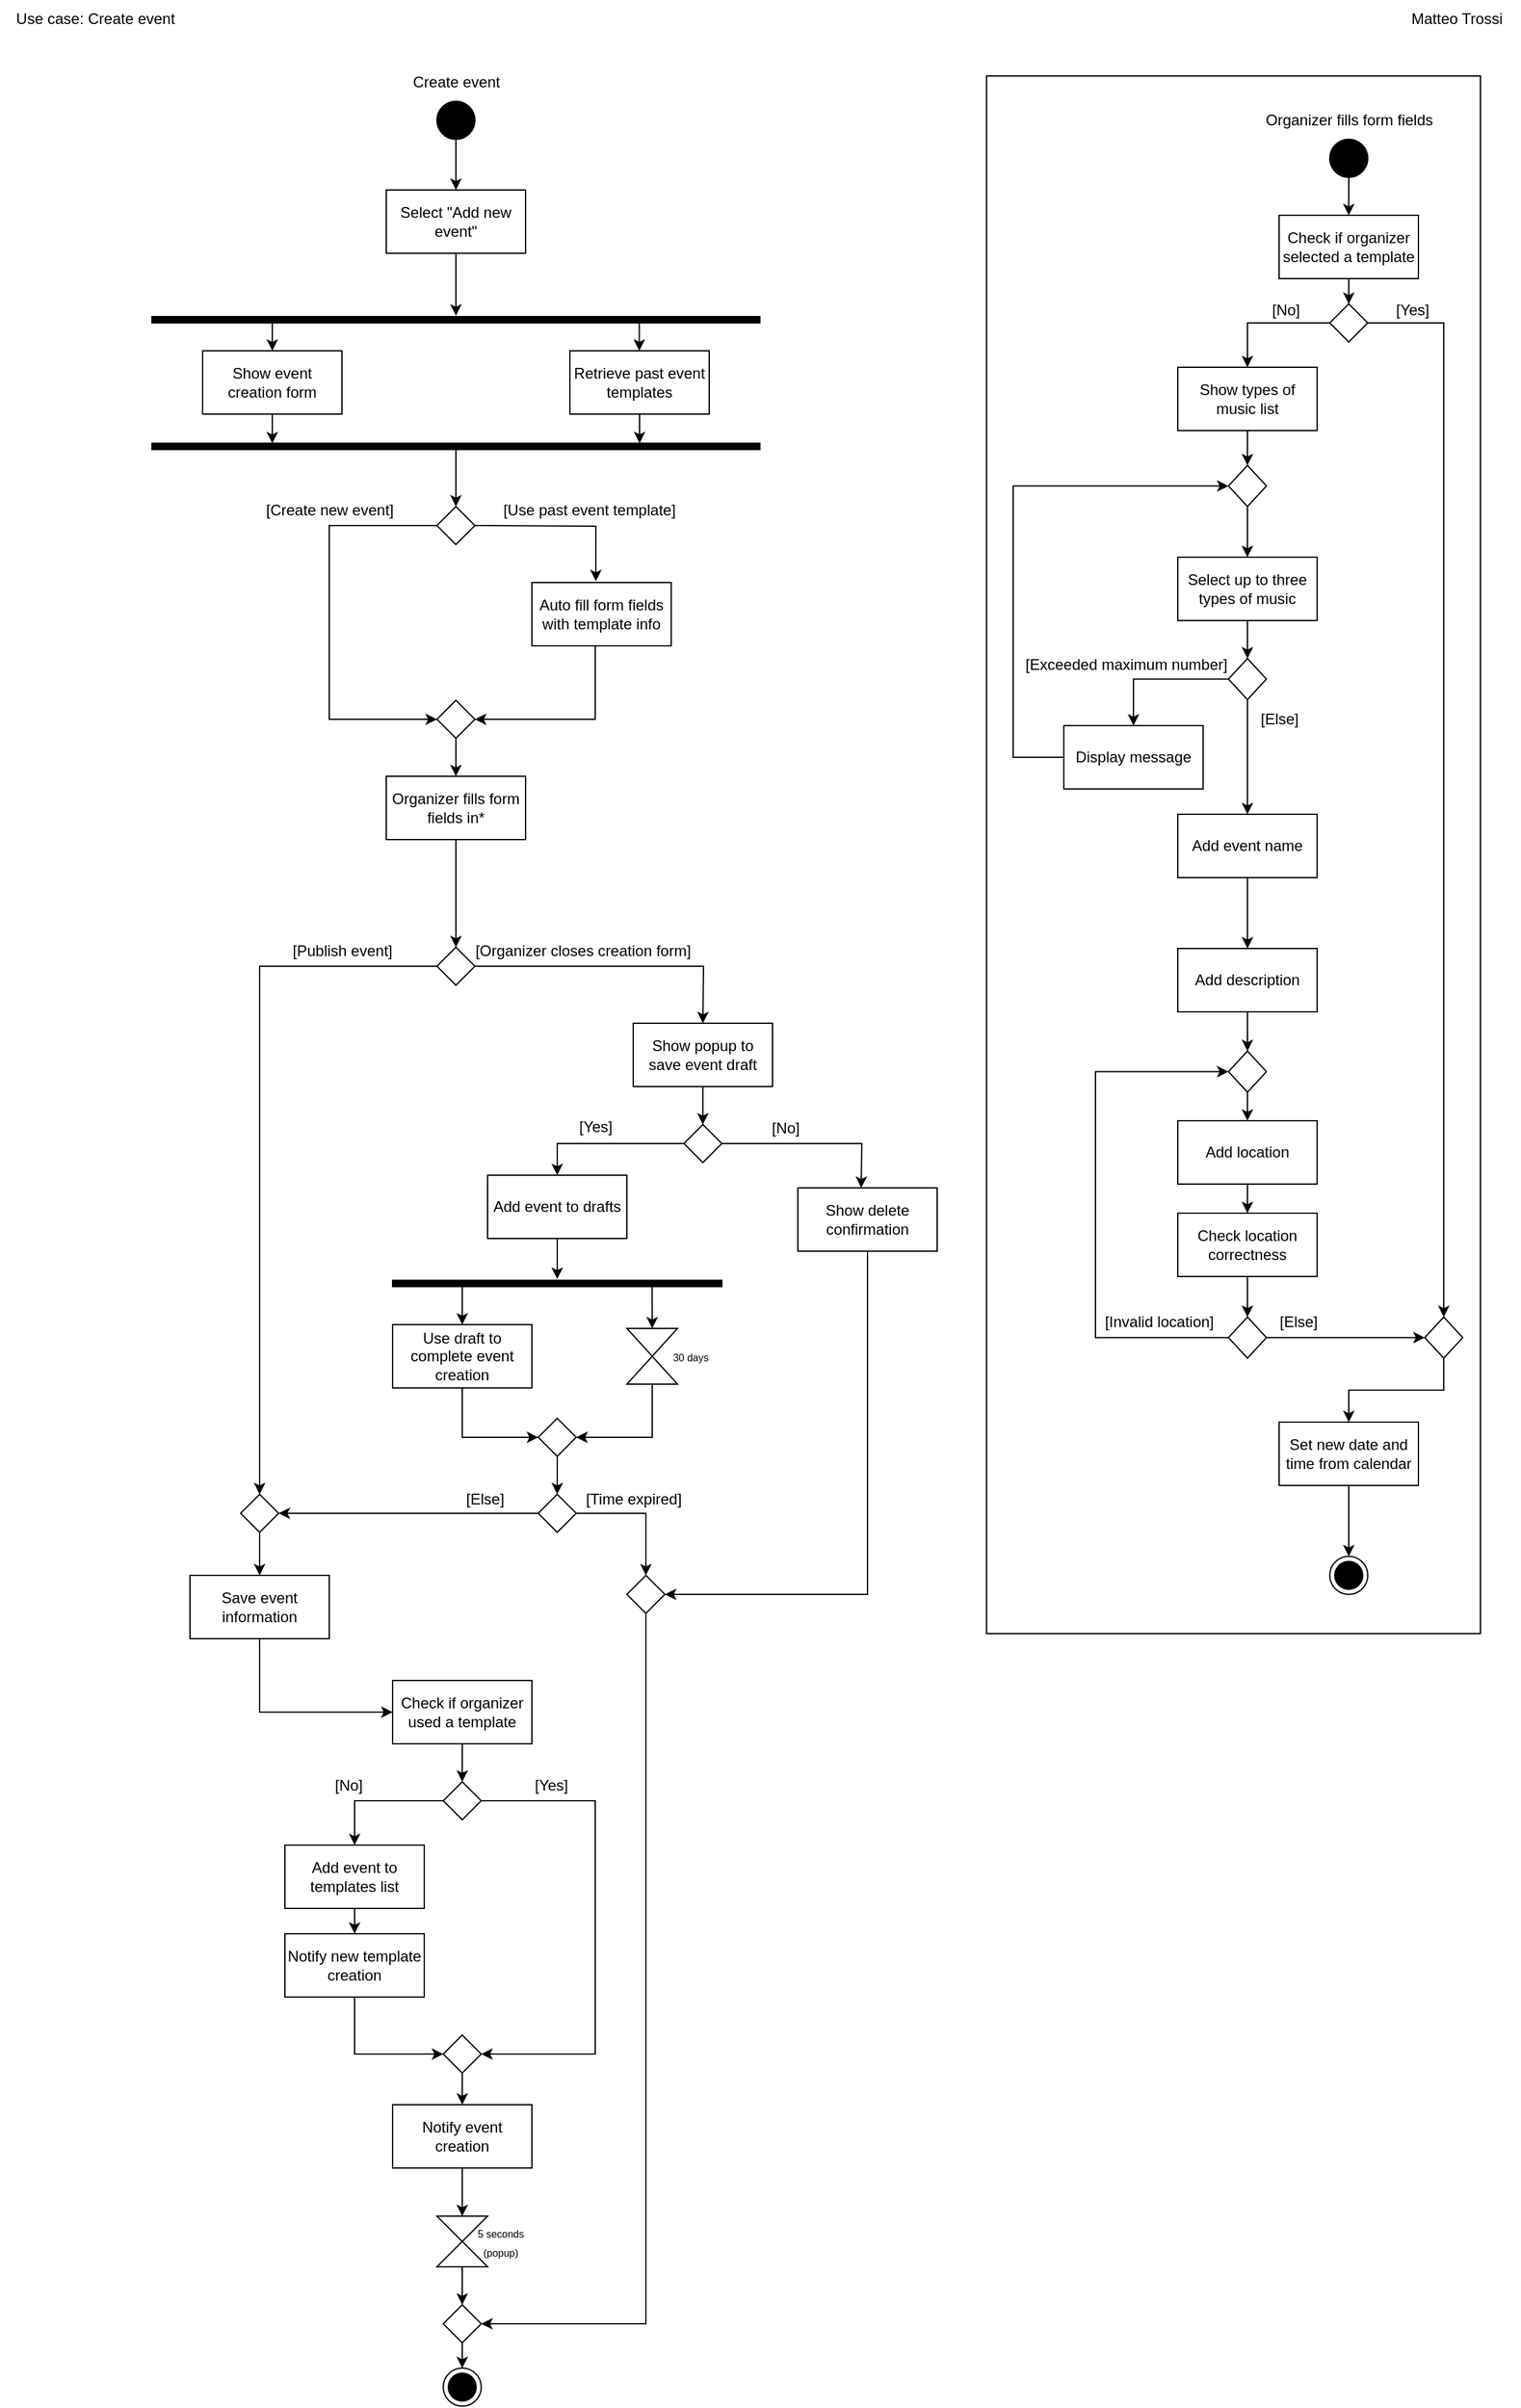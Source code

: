 <mxfile version="22.0.3" type="device">
  <diagram name="Pagina-1" id="si4TDgVHSqusrdg_kCTG">
    <mxGraphModel dx="1592" dy="876" grid="1" gridSize="10" guides="1" tooltips="1" connect="1" arrows="1" fold="1" page="1" pageScale="1" pageWidth="1200" pageHeight="1920" math="0" shadow="0">
      <root>
        <mxCell id="0" />
        <mxCell id="1" parent="0" />
        <mxCell id="D93T6N4fstOyUqNBrCEF-238" value="" style="rounded=0;whiteSpace=wrap;html=1;" vertex="1" parent="1">
          <mxGeometry x="779" y="60" width="390" height="1230" as="geometry" />
        </mxCell>
        <mxCell id="D93T6N4fstOyUqNBrCEF-4" value="Select &quot;Add new event&quot;" style="html=1;whiteSpace=wrap;" vertex="1" parent="1">
          <mxGeometry x="305" y="150" width="110" height="50" as="geometry" />
        </mxCell>
        <mxCell id="D93T6N4fstOyUqNBrCEF-13" value="" style="edgeStyle=orthogonalEdgeStyle;rounded=0;orthogonalLoop=1;jettySize=auto;html=1;" edge="1" parent="1" source="D93T6N4fstOyUqNBrCEF-8" target="D93T6N4fstOyUqNBrCEF-4">
          <mxGeometry relative="1" as="geometry" />
        </mxCell>
        <mxCell id="D93T6N4fstOyUqNBrCEF-8" value="" style="ellipse;fillColor=strokeColor;html=1;" vertex="1" parent="1">
          <mxGeometry x="345" y="80" width="30" height="30" as="geometry" />
        </mxCell>
        <mxCell id="D93T6N4fstOyUqNBrCEF-9" value="" style="ellipse;html=1;shape=endState;fillColor=strokeColor;" vertex="1" parent="1">
          <mxGeometry x="350" y="1870" width="30" height="30" as="geometry" />
        </mxCell>
        <mxCell id="D93T6N4fstOyUqNBrCEF-10" value="Use case: Create event" style="text;html=1;align=center;verticalAlign=middle;resizable=0;points=[];autosize=1;strokeColor=none;fillColor=none;" vertex="1" parent="1">
          <mxGeometry width="150" height="30" as="geometry" />
        </mxCell>
        <mxCell id="D93T6N4fstOyUqNBrCEF-11" value="Matteo Trossi" style="text;html=1;align=center;verticalAlign=middle;resizable=0;points=[];autosize=1;strokeColor=none;fillColor=none;" vertex="1" parent="1">
          <mxGeometry x="1100" width="100" height="30" as="geometry" />
        </mxCell>
        <mxCell id="D93T6N4fstOyUqNBrCEF-12" value="Create event" style="text;html=1;align=center;verticalAlign=middle;resizable=0;points=[];autosize=1;strokeColor=none;fillColor=none;" vertex="1" parent="1">
          <mxGeometry x="315" y="50" width="90" height="30" as="geometry" />
        </mxCell>
        <mxCell id="D93T6N4fstOyUqNBrCEF-116" style="edgeStyle=orthogonalEdgeStyle;rounded=0;orthogonalLoop=1;jettySize=auto;html=1;" edge="1" parent="1" source="D93T6N4fstOyUqNBrCEF-17">
          <mxGeometry relative="1" as="geometry">
            <mxPoint x="215" y="350.073" as="targetPoint" />
          </mxGeometry>
        </mxCell>
        <mxCell id="D93T6N4fstOyUqNBrCEF-17" value="Show event creation form" style="html=1;whiteSpace=wrap;" vertex="1" parent="1">
          <mxGeometry x="160" y="277" width="110" height="50" as="geometry" />
        </mxCell>
        <mxCell id="D93T6N4fstOyUqNBrCEF-120" style="edgeStyle=orthogonalEdgeStyle;rounded=0;orthogonalLoop=1;jettySize=auto;html=1;" edge="1" parent="1" source="D93T6N4fstOyUqNBrCEF-22" target="D93T6N4fstOyUqNBrCEF-119">
          <mxGeometry relative="1" as="geometry" />
        </mxCell>
        <mxCell id="D93T6N4fstOyUqNBrCEF-22" value="" style="html=1;points=[];perimeter=orthogonalPerimeter;fillColor=strokeColor;direction=south;" vertex="1" parent="1">
          <mxGeometry x="120" y="350" width="480" height="5" as="geometry" />
        </mxCell>
        <mxCell id="D93T6N4fstOyUqNBrCEF-23" value="Organizer fills form fields in*" style="html=1;whiteSpace=wrap;" vertex="1" parent="1">
          <mxGeometry x="305" y="613" width="110" height="50" as="geometry" />
        </mxCell>
        <mxCell id="D93T6N4fstOyUqNBrCEF-63" style="edgeStyle=orthogonalEdgeStyle;rounded=0;orthogonalLoop=1;jettySize=auto;html=1;entryX=0.5;entryY=0;entryDx=0;entryDy=0;" edge="1" parent="1" source="D93T6N4fstOyUqNBrCEF-40">
          <mxGeometry relative="1" as="geometry">
            <mxPoint x="555.0" y="808" as="targetPoint" />
          </mxGeometry>
        </mxCell>
        <mxCell id="D93T6N4fstOyUqNBrCEF-148" style="edgeStyle=orthogonalEdgeStyle;rounded=0;orthogonalLoop=1;jettySize=auto;html=1;entryX=0.5;entryY=0;entryDx=0;entryDy=0;" edge="1" parent="1" source="D93T6N4fstOyUqNBrCEF-40" target="D93T6N4fstOyUqNBrCEF-147">
          <mxGeometry relative="1" as="geometry" />
        </mxCell>
        <mxCell id="D93T6N4fstOyUqNBrCEF-40" value="" style="rhombus;" vertex="1" parent="1">
          <mxGeometry x="345" y="748" width="30" height="30" as="geometry" />
        </mxCell>
        <mxCell id="D93T6N4fstOyUqNBrCEF-41" value="Save event information" style="html=1;whiteSpace=wrap;" vertex="1" parent="1">
          <mxGeometry x="150" y="1244" width="110" height="50" as="geometry" />
        </mxCell>
        <mxCell id="D93T6N4fstOyUqNBrCEF-43" value="[Publish event]" style="text;html=1;align=center;verticalAlign=middle;resizable=0;points=[];autosize=1;strokeColor=none;fillColor=none;" vertex="1" parent="1">
          <mxGeometry x="220" y="736" width="100" height="30" as="geometry" />
        </mxCell>
        <mxCell id="D93T6N4fstOyUqNBrCEF-150" style="edgeStyle=orthogonalEdgeStyle;rounded=0;orthogonalLoop=1;jettySize=auto;html=1;exitX=0.5;exitY=1;exitDx=0;exitDy=0;" edge="1" parent="1" source="D93T6N4fstOyUqNBrCEF-41" target="D93T6N4fstOyUqNBrCEF-161">
          <mxGeometry relative="1" as="geometry">
            <mxPoint x="205" y="1370" as="sourcePoint" />
            <mxPoint x="310" y="1505" as="targetPoint" />
            <Array as="points">
              <mxPoint x="205" y="1352" />
            </Array>
          </mxGeometry>
        </mxCell>
        <mxCell id="D93T6N4fstOyUqNBrCEF-65" style="edgeStyle=orthogonalEdgeStyle;rounded=0;orthogonalLoop=1;jettySize=auto;html=1;entryX=0.5;entryY=0;entryDx=0;entryDy=0;" edge="1" parent="1" source="D93T6N4fstOyUqNBrCEF-49" target="D93T6N4fstOyUqNBrCEF-64">
          <mxGeometry relative="1" as="geometry" />
        </mxCell>
        <mxCell id="D93T6N4fstOyUqNBrCEF-49" value="Show popup to save event draft" style="html=1;whiteSpace=wrap;" vertex="1" parent="1">
          <mxGeometry x="500" y="808" width="110" height="50" as="geometry" />
        </mxCell>
        <mxCell id="D93T6N4fstOyUqNBrCEF-51" value="[Yes]" style="text;html=1;align=center;verticalAlign=middle;resizable=0;points=[];autosize=1;strokeColor=none;fillColor=none;" vertex="1" parent="1">
          <mxGeometry x="445" y="875" width="50" height="30" as="geometry" />
        </mxCell>
        <mxCell id="D93T6N4fstOyUqNBrCEF-61" value="[Organizer closes creation form]" style="text;html=1;align=center;verticalAlign=middle;resizable=0;points=[];autosize=1;strokeColor=none;fillColor=none;" vertex="1" parent="1">
          <mxGeometry x="365" y="736" width="190" height="30" as="geometry" />
        </mxCell>
        <mxCell id="D93T6N4fstOyUqNBrCEF-66" style="edgeStyle=orthogonalEdgeStyle;rounded=0;orthogonalLoop=1;jettySize=auto;html=1;exitX=0;exitY=0.5;exitDx=0;exitDy=0;entryX=0.5;entryY=0;entryDx=0;entryDy=0;" edge="1" parent="1" source="D93T6N4fstOyUqNBrCEF-64" target="D93T6N4fstOyUqNBrCEF-139">
          <mxGeometry relative="1" as="geometry">
            <mxPoint x="440.0" y="938" as="targetPoint" />
          </mxGeometry>
        </mxCell>
        <mxCell id="D93T6N4fstOyUqNBrCEF-69" style="edgeStyle=orthogonalEdgeStyle;rounded=0;orthogonalLoop=1;jettySize=auto;html=1;exitX=1;exitY=0.5;exitDx=0;exitDy=0;" edge="1" parent="1" source="D93T6N4fstOyUqNBrCEF-64">
          <mxGeometry relative="1" as="geometry">
            <mxPoint x="680" y="938" as="targetPoint" />
          </mxGeometry>
        </mxCell>
        <mxCell id="D93T6N4fstOyUqNBrCEF-64" value="" style="rhombus;" vertex="1" parent="1">
          <mxGeometry x="540" y="888" width="30" height="30" as="geometry" />
        </mxCell>
        <mxCell id="D93T6N4fstOyUqNBrCEF-145" style="edgeStyle=orthogonalEdgeStyle;rounded=0;orthogonalLoop=1;jettySize=auto;html=1;entryX=0;entryY=0.5;entryDx=0;entryDy=0;" edge="1" parent="1" source="D93T6N4fstOyUqNBrCEF-67" target="D93T6N4fstOyUqNBrCEF-78">
          <mxGeometry relative="1" as="geometry">
            <Array as="points">
              <mxPoint x="365" y="1135" />
            </Array>
          </mxGeometry>
        </mxCell>
        <mxCell id="D93T6N4fstOyUqNBrCEF-67" value="Use draft to complete event creation" style="html=1;whiteSpace=wrap;" vertex="1" parent="1">
          <mxGeometry x="310" y="1046" width="110" height="50" as="geometry" />
        </mxCell>
        <mxCell id="D93T6N4fstOyUqNBrCEF-103" style="edgeStyle=orthogonalEdgeStyle;rounded=0;orthogonalLoop=1;jettySize=auto;html=1;exitX=0.5;exitY=1;exitDx=0;exitDy=0;entryX=1;entryY=0.5;entryDx=0;entryDy=0;" edge="1" parent="1" source="D93T6N4fstOyUqNBrCEF-70" target="D93T6N4fstOyUqNBrCEF-102">
          <mxGeometry relative="1" as="geometry" />
        </mxCell>
        <mxCell id="D93T6N4fstOyUqNBrCEF-70" value="Show delete confirmation" style="html=1;whiteSpace=wrap;" vertex="1" parent="1">
          <mxGeometry x="630" y="938" width="110" height="50" as="geometry" />
        </mxCell>
        <mxCell id="D93T6N4fstOyUqNBrCEF-71" value="[No]" style="text;html=1;align=center;verticalAlign=middle;resizable=0;points=[];autosize=1;strokeColor=none;fillColor=none;" vertex="1" parent="1">
          <mxGeometry x="595" y="876" width="50" height="30" as="geometry" />
        </mxCell>
        <mxCell id="D93T6N4fstOyUqNBrCEF-73" style="edgeStyle=orthogonalEdgeStyle;rounded=0;orthogonalLoop=1;jettySize=auto;html=1;" edge="1" parent="1" source="D93T6N4fstOyUqNBrCEF-72" target="D93T6N4fstOyUqNBrCEF-9">
          <mxGeometry relative="1" as="geometry" />
        </mxCell>
        <mxCell id="D93T6N4fstOyUqNBrCEF-72" value="" style="rhombus;" vertex="1" parent="1">
          <mxGeometry x="350" y="1820" width="30" height="30" as="geometry" />
        </mxCell>
        <mxCell id="D93T6N4fstOyUqNBrCEF-142" style="edgeStyle=orthogonalEdgeStyle;rounded=0;orthogonalLoop=1;jettySize=auto;html=1;entryX=0.5;entryY=0;entryDx=0;entryDy=0;" edge="1" parent="1" source="D93T6N4fstOyUqNBrCEF-76" target="D93T6N4fstOyUqNBrCEF-67">
          <mxGeometry relative="1" as="geometry">
            <Array as="points">
              <mxPoint x="365" y="1030" />
              <mxPoint x="365" y="1030" />
            </Array>
          </mxGeometry>
        </mxCell>
        <mxCell id="D93T6N4fstOyUqNBrCEF-143" style="edgeStyle=orthogonalEdgeStyle;rounded=0;orthogonalLoop=1;jettySize=auto;html=1;entryX=0.5;entryY=1;entryDx=0;entryDy=0;" edge="1" parent="1" target="D93T6N4fstOyUqNBrCEF-77">
          <mxGeometry relative="1" as="geometry">
            <mxPoint x="514.94" y="1016" as="sourcePoint" />
            <mxPoint x="514.94" y="1040" as="targetPoint" />
            <Array as="points">
              <mxPoint x="515" y="1020" />
            </Array>
          </mxGeometry>
        </mxCell>
        <mxCell id="D93T6N4fstOyUqNBrCEF-76" value="" style="html=1;points=[];perimeter=orthogonalPerimeter;fillColor=strokeColor;direction=south;" vertex="1" parent="1">
          <mxGeometry x="310" y="1011" width="260" height="5" as="geometry" />
        </mxCell>
        <mxCell id="D93T6N4fstOyUqNBrCEF-89" style="edgeStyle=orthogonalEdgeStyle;rounded=0;orthogonalLoop=1;jettySize=auto;html=1;exitX=0.5;exitY=0;exitDx=0;exitDy=0;entryX=1;entryY=0.5;entryDx=0;entryDy=0;" edge="1" parent="1" source="D93T6N4fstOyUqNBrCEF-77" target="D93T6N4fstOyUqNBrCEF-78">
          <mxGeometry relative="1" as="geometry" />
        </mxCell>
        <mxCell id="D93T6N4fstOyUqNBrCEF-77" value="" style="shape=collate;html=1;direction=west;" vertex="1" parent="1">
          <mxGeometry x="495" y="1049" width="40" height="44" as="geometry" />
        </mxCell>
        <mxCell id="D93T6N4fstOyUqNBrCEF-90" style="edgeStyle=orthogonalEdgeStyle;rounded=0;orthogonalLoop=1;jettySize=auto;html=1;entryX=0.5;entryY=0;entryDx=0;entryDy=0;" edge="1" parent="1" source="D93T6N4fstOyUqNBrCEF-78" target="D93T6N4fstOyUqNBrCEF-91">
          <mxGeometry relative="1" as="geometry">
            <mxPoint x="440" y="1146" as="targetPoint" />
            <Array as="points" />
          </mxGeometry>
        </mxCell>
        <mxCell id="D93T6N4fstOyUqNBrCEF-78" value="" style="rhombus;" vertex="1" parent="1">
          <mxGeometry x="425" y="1120" width="30" height="30" as="geometry" />
        </mxCell>
        <mxCell id="D93T6N4fstOyUqNBrCEF-79" value="&lt;font style=&quot;font-size: 8px;&quot;&gt;30 days&lt;/font&gt;" style="text;html=1;align=center;verticalAlign=middle;resizable=0;points=[];autosize=1;strokeColor=none;fillColor=none;" vertex="1" parent="1">
          <mxGeometry x="520" y="1056" width="50" height="30" as="geometry" />
        </mxCell>
        <mxCell id="D93T6N4fstOyUqNBrCEF-94" style="edgeStyle=orthogonalEdgeStyle;rounded=0;orthogonalLoop=1;jettySize=auto;html=1;entryX=0.5;entryY=0;entryDx=0;entryDy=0;" edge="1" parent="1" source="D93T6N4fstOyUqNBrCEF-91" target="D93T6N4fstOyUqNBrCEF-102">
          <mxGeometry relative="1" as="geometry">
            <mxPoint x="510" y="1196" as="targetPoint" />
          </mxGeometry>
        </mxCell>
        <mxCell id="D93T6N4fstOyUqNBrCEF-95" style="edgeStyle=orthogonalEdgeStyle;rounded=0;orthogonalLoop=1;jettySize=auto;html=1;exitX=0;exitY=0.5;exitDx=0;exitDy=0;entryX=1;entryY=0.5;entryDx=0;entryDy=0;" edge="1" parent="1" source="D93T6N4fstOyUqNBrCEF-91" target="D93T6N4fstOyUqNBrCEF-147">
          <mxGeometry relative="1" as="geometry">
            <mxPoint x="370" y="1244" as="targetPoint" />
            <Array as="points" />
          </mxGeometry>
        </mxCell>
        <mxCell id="D93T6N4fstOyUqNBrCEF-91" value="" style="rhombus;" vertex="1" parent="1">
          <mxGeometry x="425" y="1180" width="30" height="30" as="geometry" />
        </mxCell>
        <mxCell id="D93T6N4fstOyUqNBrCEF-96" value="[Time expired]" style="text;html=1;align=center;verticalAlign=middle;resizable=0;points=[];autosize=1;strokeColor=none;fillColor=none;" vertex="1" parent="1">
          <mxGeometry x="450" y="1169" width="100" height="30" as="geometry" />
        </mxCell>
        <mxCell id="D93T6N4fstOyUqNBrCEF-97" value="&amp;nbsp;[Else]" style="text;html=1;align=center;verticalAlign=middle;resizable=0;points=[];autosize=1;strokeColor=none;fillColor=none;" vertex="1" parent="1">
          <mxGeometry x="351" y="1169" width="60" height="30" as="geometry" />
        </mxCell>
        <mxCell id="D93T6N4fstOyUqNBrCEF-104" style="edgeStyle=orthogonalEdgeStyle;rounded=0;orthogonalLoop=1;jettySize=auto;html=1;exitX=0.5;exitY=1;exitDx=0;exitDy=0;entryX=1;entryY=0.5;entryDx=0;entryDy=0;" edge="1" parent="1" source="D93T6N4fstOyUqNBrCEF-102" target="D93T6N4fstOyUqNBrCEF-72">
          <mxGeometry relative="1" as="geometry" />
        </mxCell>
        <mxCell id="D93T6N4fstOyUqNBrCEF-102" value="" style="rhombus;" vertex="1" parent="1">
          <mxGeometry x="495" y="1244" width="30" height="30" as="geometry" />
        </mxCell>
        <mxCell id="D93T6N4fstOyUqNBrCEF-117" style="edgeStyle=orthogonalEdgeStyle;rounded=0;orthogonalLoop=1;jettySize=auto;html=1;" edge="1" parent="1" source="D93T6N4fstOyUqNBrCEF-105">
          <mxGeometry relative="1" as="geometry">
            <mxPoint x="505" y="350.0" as="targetPoint" />
          </mxGeometry>
        </mxCell>
        <mxCell id="D93T6N4fstOyUqNBrCEF-105" value="Retrieve past event templates" style="html=1;whiteSpace=wrap;" vertex="1" parent="1">
          <mxGeometry x="450" y="277" width="110" height="50" as="geometry" />
        </mxCell>
        <mxCell id="D93T6N4fstOyUqNBrCEF-113" style="edgeStyle=orthogonalEdgeStyle;rounded=0;orthogonalLoop=1;jettySize=auto;html=1;entryX=0.5;entryY=0;entryDx=0;entryDy=0;" edge="1" parent="1" source="D93T6N4fstOyUqNBrCEF-106" target="D93T6N4fstOyUqNBrCEF-17">
          <mxGeometry relative="1" as="geometry">
            <Array as="points">
              <mxPoint x="215" y="270" />
              <mxPoint x="215" y="270" />
            </Array>
          </mxGeometry>
        </mxCell>
        <mxCell id="D93T6N4fstOyUqNBrCEF-106" value="" style="html=1;points=[];perimeter=orthogonalPerimeter;fillColor=strokeColor;direction=south;" vertex="1" parent="1">
          <mxGeometry x="120" y="250" width="480" height="5" as="geometry" />
        </mxCell>
        <mxCell id="D93T6N4fstOyUqNBrCEF-112" style="edgeStyle=orthogonalEdgeStyle;rounded=0;orthogonalLoop=1;jettySize=auto;html=1;entryX=-0.145;entryY=0.5;entryDx=0;entryDy=0;entryPerimeter=0;" edge="1" parent="1" source="D93T6N4fstOyUqNBrCEF-4" target="D93T6N4fstOyUqNBrCEF-106">
          <mxGeometry relative="1" as="geometry" />
        </mxCell>
        <mxCell id="D93T6N4fstOyUqNBrCEF-114" style="edgeStyle=orthogonalEdgeStyle;rounded=0;orthogonalLoop=1;jettySize=auto;html=1;entryX=0.5;entryY=0;entryDx=0;entryDy=0;" edge="1" parent="1">
          <mxGeometry relative="1" as="geometry">
            <mxPoint x="504.76" y="255" as="sourcePoint" />
            <mxPoint x="504.76" y="277" as="targetPoint" />
            <Array as="points">
              <mxPoint x="504.76" y="270" />
              <mxPoint x="504.76" y="270" />
            </Array>
          </mxGeometry>
        </mxCell>
        <mxCell id="D93T6N4fstOyUqNBrCEF-133" style="edgeStyle=orthogonalEdgeStyle;rounded=0;orthogonalLoop=1;jettySize=auto;html=1;entryX=0;entryY=0.5;entryDx=0;entryDy=0;" edge="1" parent="1" source="D93T6N4fstOyUqNBrCEF-119" target="D93T6N4fstOyUqNBrCEF-130">
          <mxGeometry relative="1" as="geometry">
            <Array as="points">
              <mxPoint x="260" y="415" />
              <mxPoint x="260" y="568" />
            </Array>
          </mxGeometry>
        </mxCell>
        <mxCell id="D93T6N4fstOyUqNBrCEF-119" value="" style="rhombus;" vertex="1" parent="1">
          <mxGeometry x="345" y="400" width="30" height="30" as="geometry" />
        </mxCell>
        <mxCell id="D93T6N4fstOyUqNBrCEF-123" value="[Create new event]" style="text;html=1;align=center;verticalAlign=middle;resizable=0;points=[];autosize=1;strokeColor=none;fillColor=none;" vertex="1" parent="1">
          <mxGeometry x="200" y="388" width="120" height="30" as="geometry" />
        </mxCell>
        <mxCell id="D93T6N4fstOyUqNBrCEF-125" value="[Use past event template]" style="text;html=1;align=center;verticalAlign=middle;resizable=0;points=[];autosize=1;strokeColor=none;fillColor=none;" vertex="1" parent="1">
          <mxGeometry x="385" y="388" width="160" height="30" as="geometry" />
        </mxCell>
        <mxCell id="D93T6N4fstOyUqNBrCEF-132" style="edgeStyle=orthogonalEdgeStyle;rounded=0;orthogonalLoop=1;jettySize=auto;html=1;entryX=1;entryY=0.5;entryDx=0;entryDy=0;" edge="1" parent="1" source="D93T6N4fstOyUqNBrCEF-126" target="D93T6N4fstOyUqNBrCEF-130">
          <mxGeometry relative="1" as="geometry">
            <Array as="points">
              <mxPoint x="470" y="568" />
            </Array>
          </mxGeometry>
        </mxCell>
        <mxCell id="D93T6N4fstOyUqNBrCEF-126" value="Auto fill form fields with template info" style="html=1;whiteSpace=wrap;" vertex="1" parent="1">
          <mxGeometry x="420" y="460" width="110" height="50" as="geometry" />
        </mxCell>
        <mxCell id="D93T6N4fstOyUqNBrCEF-129" style="edgeStyle=orthogonalEdgeStyle;rounded=0;orthogonalLoop=1;jettySize=auto;html=1;entryX=0.5;entryY=0;entryDx=0;entryDy=0;" edge="1" parent="1" source="D93T6N4fstOyUqNBrCEF-23" target="D93T6N4fstOyUqNBrCEF-40">
          <mxGeometry relative="1" as="geometry">
            <mxPoint x="370" y="733" as="targetPoint" />
          </mxGeometry>
        </mxCell>
        <mxCell id="D93T6N4fstOyUqNBrCEF-131" style="edgeStyle=orthogonalEdgeStyle;rounded=0;orthogonalLoop=1;jettySize=auto;html=1;entryX=0.5;entryY=0;entryDx=0;entryDy=0;" edge="1" parent="1" source="D93T6N4fstOyUqNBrCEF-130" target="D93T6N4fstOyUqNBrCEF-23">
          <mxGeometry relative="1" as="geometry" />
        </mxCell>
        <mxCell id="D93T6N4fstOyUqNBrCEF-130" value="" style="rhombus;" vertex="1" parent="1">
          <mxGeometry x="345" y="553" width="30" height="30" as="geometry" />
        </mxCell>
        <mxCell id="D93T6N4fstOyUqNBrCEF-136" style="edgeStyle=orthogonalEdgeStyle;rounded=0;orthogonalLoop=1;jettySize=auto;html=1;exitX=1;exitY=0.5;exitDx=0;exitDy=0;entryX=0.459;entryY=-0.021;entryDx=0;entryDy=0;entryPerimeter=0;" edge="1" parent="1" target="D93T6N4fstOyUqNBrCEF-126">
          <mxGeometry relative="1" as="geometry">
            <mxPoint x="375" y="415" as="sourcePoint" />
            <mxPoint x="470.38" y="457" as="targetPoint" />
          </mxGeometry>
        </mxCell>
        <mxCell id="D93T6N4fstOyUqNBrCEF-139" value="Add event to drafts" style="html=1;whiteSpace=wrap;" vertex="1" parent="1">
          <mxGeometry x="385" y="928" width="110" height="50" as="geometry" />
        </mxCell>
        <mxCell id="D93T6N4fstOyUqNBrCEF-141" style="edgeStyle=orthogonalEdgeStyle;rounded=0;orthogonalLoop=1;jettySize=auto;html=1;" edge="1" parent="1" source="D93T6N4fstOyUqNBrCEF-139">
          <mxGeometry relative="1" as="geometry">
            <mxPoint x="440" y="1010" as="targetPoint" />
          </mxGeometry>
        </mxCell>
        <mxCell id="D93T6N4fstOyUqNBrCEF-149" style="edgeStyle=orthogonalEdgeStyle;rounded=0;orthogonalLoop=1;jettySize=auto;html=1;entryX=0.5;entryY=0;entryDx=0;entryDy=0;" edge="1" parent="1" source="D93T6N4fstOyUqNBrCEF-147" target="D93T6N4fstOyUqNBrCEF-41">
          <mxGeometry relative="1" as="geometry" />
        </mxCell>
        <mxCell id="D93T6N4fstOyUqNBrCEF-147" value="" style="rhombus;" vertex="1" parent="1">
          <mxGeometry x="190" y="1180" width="30" height="30" as="geometry" />
        </mxCell>
        <mxCell id="D93T6N4fstOyUqNBrCEF-198" style="edgeStyle=orthogonalEdgeStyle;rounded=0;orthogonalLoop=1;jettySize=auto;html=1;" edge="1" parent="1" source="D93T6N4fstOyUqNBrCEF-151" target="D93T6N4fstOyUqNBrCEF-180">
          <mxGeometry relative="1" as="geometry" />
        </mxCell>
        <mxCell id="D93T6N4fstOyUqNBrCEF-151" value="" style="ellipse;fillColor=strokeColor;html=1;" vertex="1" parent="1">
          <mxGeometry x="1050" y="110" width="30" height="30" as="geometry" />
        </mxCell>
        <mxCell id="D93T6N4fstOyUqNBrCEF-152" value="" style="ellipse;html=1;shape=endState;fillColor=strokeColor;" vertex="1" parent="1">
          <mxGeometry x="1050" y="1229" width="30" height="30" as="geometry" />
        </mxCell>
        <mxCell id="D93T6N4fstOyUqNBrCEF-153" value="Organizer fills form fields" style="text;html=1;align=center;verticalAlign=middle;resizable=0;points=[];autosize=1;strokeColor=none;fillColor=none;" vertex="1" parent="1">
          <mxGeometry x="985" y="80" width="160" height="30" as="geometry" />
        </mxCell>
        <mxCell id="D93T6N4fstOyUqNBrCEF-157" style="edgeStyle=orthogonalEdgeStyle;rounded=0;orthogonalLoop=1;jettySize=auto;html=1;" edge="1" parent="1" source="D93T6N4fstOyUqNBrCEF-155" target="D93T6N4fstOyUqNBrCEF-203">
          <mxGeometry relative="1" as="geometry">
            <mxPoint x="960" y="290" as="targetPoint" />
          </mxGeometry>
        </mxCell>
        <mxCell id="D93T6N4fstOyUqNBrCEF-158" style="edgeStyle=orthogonalEdgeStyle;rounded=0;orthogonalLoop=1;jettySize=auto;html=1;exitX=1;exitY=0.5;exitDx=0;exitDy=0;entryX=0.5;entryY=0;entryDx=0;entryDy=0;" edge="1" parent="1" source="D93T6N4fstOyUqNBrCEF-155" target="D93T6N4fstOyUqNBrCEF-234">
          <mxGeometry relative="1" as="geometry">
            <mxPoint x="1140" y="1000" as="targetPoint" />
            <Array as="points">
              <mxPoint x="1140" y="255" />
              <mxPoint x="1140" y="1040" />
            </Array>
          </mxGeometry>
        </mxCell>
        <mxCell id="D93T6N4fstOyUqNBrCEF-155" value="" style="rhombus;" vertex="1" parent="1">
          <mxGeometry x="1050" y="240" width="30" height="30" as="geometry" />
        </mxCell>
        <mxCell id="D93T6N4fstOyUqNBrCEF-169" style="edgeStyle=orthogonalEdgeStyle;rounded=0;orthogonalLoop=1;jettySize=auto;html=1;entryX=0.5;entryY=0;entryDx=0;entryDy=0;" edge="1" parent="1" source="D93T6N4fstOyUqNBrCEF-161" target="D93T6N4fstOyUqNBrCEF-162">
          <mxGeometry relative="1" as="geometry" />
        </mxCell>
        <mxCell id="D93T6N4fstOyUqNBrCEF-161" value="Check if organizer used a template" style="html=1;whiteSpace=wrap;" vertex="1" parent="1">
          <mxGeometry x="310" y="1327" width="110" height="50" as="geometry" />
        </mxCell>
        <mxCell id="D93T6N4fstOyUqNBrCEF-168" style="edgeStyle=orthogonalEdgeStyle;rounded=0;orthogonalLoop=1;jettySize=auto;html=1;exitX=1;exitY=0.5;exitDx=0;exitDy=0;entryX=1;entryY=0.5;entryDx=0;entryDy=0;" edge="1" parent="1" source="D93T6N4fstOyUqNBrCEF-162" target="D93T6N4fstOyUqNBrCEF-174">
          <mxGeometry relative="1" as="geometry">
            <mxPoint x="380" y="1542" as="targetPoint" />
            <Array as="points">
              <mxPoint x="470" y="1422" />
              <mxPoint x="470" y="1622" />
            </Array>
          </mxGeometry>
        </mxCell>
        <mxCell id="D93T6N4fstOyUqNBrCEF-176" style="edgeStyle=orthogonalEdgeStyle;rounded=0;orthogonalLoop=1;jettySize=auto;html=1;entryX=0.5;entryY=0;entryDx=0;entryDy=0;" edge="1" parent="1" source="D93T6N4fstOyUqNBrCEF-162" target="D93T6N4fstOyUqNBrCEF-173">
          <mxGeometry relative="1" as="geometry" />
        </mxCell>
        <mxCell id="D93T6N4fstOyUqNBrCEF-162" value="" style="rhombus;" vertex="1" parent="1">
          <mxGeometry x="350" y="1407" width="30" height="30" as="geometry" />
        </mxCell>
        <mxCell id="D93T6N4fstOyUqNBrCEF-171" value="[Yes]" style="text;html=1;align=center;verticalAlign=middle;resizable=0;points=[];autosize=1;strokeColor=none;fillColor=none;" vertex="1" parent="1">
          <mxGeometry x="410" y="1395" width="50" height="30" as="geometry" />
        </mxCell>
        <mxCell id="D93T6N4fstOyUqNBrCEF-172" value="[No]" style="text;html=1;align=center;verticalAlign=middle;resizable=0;points=[];autosize=1;strokeColor=none;fillColor=none;" vertex="1" parent="1">
          <mxGeometry x="250" y="1395" width="50" height="30" as="geometry" />
        </mxCell>
        <mxCell id="D93T6N4fstOyUqNBrCEF-186" style="edgeStyle=orthogonalEdgeStyle;rounded=0;orthogonalLoop=1;jettySize=auto;html=1;exitX=0.5;exitY=1;exitDx=0;exitDy=0;entryX=0.5;entryY=0;entryDx=0;entryDy=0;" edge="1" parent="1" source="D93T6N4fstOyUqNBrCEF-173" target="D93T6N4fstOyUqNBrCEF-184">
          <mxGeometry relative="1" as="geometry" />
        </mxCell>
        <mxCell id="D93T6N4fstOyUqNBrCEF-173" value="Add event to templates list" style="html=1;whiteSpace=wrap;" vertex="1" parent="1">
          <mxGeometry x="225" y="1457" width="110" height="50" as="geometry" />
        </mxCell>
        <mxCell id="D93T6N4fstOyUqNBrCEF-196" style="edgeStyle=orthogonalEdgeStyle;rounded=0;orthogonalLoop=1;jettySize=auto;html=1;entryX=0.5;entryY=0;entryDx=0;entryDy=0;" edge="1" parent="1" source="D93T6N4fstOyUqNBrCEF-174" target="D93T6N4fstOyUqNBrCEF-193">
          <mxGeometry relative="1" as="geometry" />
        </mxCell>
        <mxCell id="D93T6N4fstOyUqNBrCEF-174" value="" style="rhombus;" vertex="1" parent="1">
          <mxGeometry x="350" y="1607" width="30" height="30" as="geometry" />
        </mxCell>
        <mxCell id="D93T6N4fstOyUqNBrCEF-199" style="edgeStyle=orthogonalEdgeStyle;rounded=0;orthogonalLoop=1;jettySize=auto;html=1;entryX=0.5;entryY=0;entryDx=0;entryDy=0;" edge="1" parent="1" source="D93T6N4fstOyUqNBrCEF-180" target="D93T6N4fstOyUqNBrCEF-155">
          <mxGeometry relative="1" as="geometry" />
        </mxCell>
        <mxCell id="D93T6N4fstOyUqNBrCEF-180" value="Check if organizer selected a template" style="html=1;whiteSpace=wrap;" vertex="1" parent="1">
          <mxGeometry x="1010" y="170" width="110" height="50" as="geometry" />
        </mxCell>
        <mxCell id="D93T6N4fstOyUqNBrCEF-185" style="edgeStyle=orthogonalEdgeStyle;rounded=0;orthogonalLoop=1;jettySize=auto;html=1;entryX=0;entryY=0.5;entryDx=0;entryDy=0;" edge="1" parent="1" source="D93T6N4fstOyUqNBrCEF-184" target="D93T6N4fstOyUqNBrCEF-174">
          <mxGeometry relative="1" as="geometry">
            <Array as="points">
              <mxPoint x="280" y="1622" />
            </Array>
          </mxGeometry>
        </mxCell>
        <mxCell id="D93T6N4fstOyUqNBrCEF-184" value="Notify new template creation" style="html=1;whiteSpace=wrap;" vertex="1" parent="1">
          <mxGeometry x="225" y="1527" width="110" height="50" as="geometry" />
        </mxCell>
        <mxCell id="D93T6N4fstOyUqNBrCEF-192" style="edgeStyle=orthogonalEdgeStyle;rounded=0;orthogonalLoop=1;jettySize=auto;html=1;entryX=0.5;entryY=0;entryDx=0;entryDy=0;" edge="1" parent="1" source="D93T6N4fstOyUqNBrCEF-193" target="D93T6N4fstOyUqNBrCEF-194">
          <mxGeometry relative="1" as="geometry" />
        </mxCell>
        <mxCell id="D93T6N4fstOyUqNBrCEF-193" value="Notify event creation" style="html=1;whiteSpace=wrap;" vertex="1" parent="1">
          <mxGeometry x="310" y="1662" width="110" height="50" as="geometry" />
        </mxCell>
        <mxCell id="D93T6N4fstOyUqNBrCEF-197" style="edgeStyle=orthogonalEdgeStyle;rounded=0;orthogonalLoop=1;jettySize=auto;html=1;entryX=0.5;entryY=0;entryDx=0;entryDy=0;" edge="1" parent="1" source="D93T6N4fstOyUqNBrCEF-194" target="D93T6N4fstOyUqNBrCEF-72">
          <mxGeometry relative="1" as="geometry" />
        </mxCell>
        <mxCell id="D93T6N4fstOyUqNBrCEF-194" value="" style="shape=collate;html=1;" vertex="1" parent="1">
          <mxGeometry x="345" y="1750" width="40" height="40" as="geometry" />
        </mxCell>
        <mxCell id="D93T6N4fstOyUqNBrCEF-195" value="&lt;font style=&quot;font-size: 8px;&quot;&gt;5 seconds &lt;br&gt;(popup)&lt;/font&gt;" style="text;html=1;align=center;verticalAlign=middle;resizable=0;points=[];autosize=1;strokeColor=none;fillColor=none;" vertex="1" parent="1">
          <mxGeometry x="365" y="1750" width="60" height="40" as="geometry" />
        </mxCell>
        <mxCell id="D93T6N4fstOyUqNBrCEF-200" value="[Yes]" style="text;html=1;align=center;verticalAlign=middle;resizable=0;points=[];autosize=1;strokeColor=none;fillColor=none;" vertex="1" parent="1">
          <mxGeometry x="1090" y="230" width="50" height="30" as="geometry" />
        </mxCell>
        <mxCell id="D93T6N4fstOyUqNBrCEF-201" value="[No]" style="text;html=1;align=center;verticalAlign=middle;resizable=0;points=[];autosize=1;strokeColor=none;fillColor=none;" vertex="1" parent="1">
          <mxGeometry x="990" y="230" width="50" height="30" as="geometry" />
        </mxCell>
        <mxCell id="D93T6N4fstOyUqNBrCEF-236" style="edgeStyle=orthogonalEdgeStyle;rounded=0;orthogonalLoop=1;jettySize=auto;html=1;" edge="1" parent="1" source="D93T6N4fstOyUqNBrCEF-202" target="D93T6N4fstOyUqNBrCEF-152">
          <mxGeometry relative="1" as="geometry" />
        </mxCell>
        <mxCell id="D93T6N4fstOyUqNBrCEF-202" value="Set new date and time from calendar" style="html=1;whiteSpace=wrap;" vertex="1" parent="1">
          <mxGeometry x="1010" y="1123" width="110" height="50" as="geometry" />
        </mxCell>
        <mxCell id="D93T6N4fstOyUqNBrCEF-206" style="edgeStyle=orthogonalEdgeStyle;rounded=0;orthogonalLoop=1;jettySize=auto;html=1;exitX=0.5;exitY=1;exitDx=0;exitDy=0;entryX=0.5;entryY=0;entryDx=0;entryDy=0;" edge="1" parent="1" source="D93T6N4fstOyUqNBrCEF-203" target="D93T6N4fstOyUqNBrCEF-205">
          <mxGeometry relative="1" as="geometry" />
        </mxCell>
        <mxCell id="D93T6N4fstOyUqNBrCEF-203" value="Show types of music list" style="html=1;whiteSpace=wrap;" vertex="1" parent="1">
          <mxGeometry x="930" y="290" width="110" height="50" as="geometry" />
        </mxCell>
        <mxCell id="D93T6N4fstOyUqNBrCEF-209" style="edgeStyle=orthogonalEdgeStyle;rounded=0;orthogonalLoop=1;jettySize=auto;html=1;" edge="1" parent="1" source="D93T6N4fstOyUqNBrCEF-204" target="D93T6N4fstOyUqNBrCEF-208">
          <mxGeometry relative="1" as="geometry" />
        </mxCell>
        <mxCell id="D93T6N4fstOyUqNBrCEF-204" value="Select up to three types of music" style="html=1;whiteSpace=wrap;" vertex="1" parent="1">
          <mxGeometry x="930" y="440" width="110" height="50" as="geometry" />
        </mxCell>
        <mxCell id="D93T6N4fstOyUqNBrCEF-207" style="edgeStyle=orthogonalEdgeStyle;rounded=0;orthogonalLoop=1;jettySize=auto;html=1;" edge="1" parent="1" source="D93T6N4fstOyUqNBrCEF-205" target="D93T6N4fstOyUqNBrCEF-204">
          <mxGeometry relative="1" as="geometry" />
        </mxCell>
        <mxCell id="D93T6N4fstOyUqNBrCEF-205" value="" style="rhombus;" vertex="1" parent="1">
          <mxGeometry x="970" y="367.5" width="30" height="32.5" as="geometry" />
        </mxCell>
        <mxCell id="D93T6N4fstOyUqNBrCEF-210" style="edgeStyle=orthogonalEdgeStyle;rounded=0;orthogonalLoop=1;jettySize=auto;html=1;" edge="1" parent="1" source="D93T6N4fstOyUqNBrCEF-208" target="D93T6N4fstOyUqNBrCEF-212">
          <mxGeometry relative="1" as="geometry">
            <mxPoint x="865" y="570" as="targetPoint" />
            <Array as="points">
              <mxPoint x="895" y="536" />
            </Array>
          </mxGeometry>
        </mxCell>
        <mxCell id="D93T6N4fstOyUqNBrCEF-214" style="edgeStyle=orthogonalEdgeStyle;rounded=0;orthogonalLoop=1;jettySize=auto;html=1;entryX=0.5;entryY=0;entryDx=0;entryDy=0;" edge="1" parent="1" source="D93T6N4fstOyUqNBrCEF-208" target="D93T6N4fstOyUqNBrCEF-216">
          <mxGeometry relative="1" as="geometry">
            <mxPoint x="985" y="650" as="targetPoint" />
          </mxGeometry>
        </mxCell>
        <mxCell id="D93T6N4fstOyUqNBrCEF-208" value="" style="rhombus;" vertex="1" parent="1">
          <mxGeometry x="970" y="520" width="30" height="32.5" as="geometry" />
        </mxCell>
        <mxCell id="D93T6N4fstOyUqNBrCEF-211" value="[Exceeded maximum number]" style="text;html=1;align=center;verticalAlign=middle;resizable=0;points=[];autosize=1;strokeColor=none;fillColor=none;" vertex="1" parent="1">
          <mxGeometry x="799" y="510" width="180" height="30" as="geometry" />
        </mxCell>
        <mxCell id="D93T6N4fstOyUqNBrCEF-213" style="edgeStyle=orthogonalEdgeStyle;rounded=0;orthogonalLoop=1;jettySize=auto;html=1;entryX=0;entryY=0.5;entryDx=0;entryDy=0;" edge="1" parent="1" source="D93T6N4fstOyUqNBrCEF-212" target="D93T6N4fstOyUqNBrCEF-205">
          <mxGeometry relative="1" as="geometry">
            <mxPoint x="814" y="670" as="targetPoint" />
            <Array as="points">
              <mxPoint x="800" y="598" />
              <mxPoint x="800" y="384" />
            </Array>
          </mxGeometry>
        </mxCell>
        <mxCell id="D93T6N4fstOyUqNBrCEF-212" value="Display message" style="html=1;whiteSpace=wrap;" vertex="1" parent="1">
          <mxGeometry x="840" y="573" width="110" height="50" as="geometry" />
        </mxCell>
        <mxCell id="D93T6N4fstOyUqNBrCEF-215" value="[Else]" style="text;html=1;align=center;verticalAlign=middle;resizable=0;points=[];autosize=1;strokeColor=none;fillColor=none;" vertex="1" parent="1">
          <mxGeometry x="985" y="553" width="50" height="30" as="geometry" />
        </mxCell>
        <mxCell id="D93T6N4fstOyUqNBrCEF-218" style="edgeStyle=orthogonalEdgeStyle;rounded=0;orthogonalLoop=1;jettySize=auto;html=1;" edge="1" parent="1" source="D93T6N4fstOyUqNBrCEF-216" target="D93T6N4fstOyUqNBrCEF-219">
          <mxGeometry relative="1" as="geometry">
            <mxPoint x="985" y="750" as="targetPoint" />
          </mxGeometry>
        </mxCell>
        <mxCell id="D93T6N4fstOyUqNBrCEF-216" value="Add event name" style="html=1;whiteSpace=wrap;" vertex="1" parent="1">
          <mxGeometry x="930" y="643" width="110" height="50" as="geometry" />
        </mxCell>
        <mxCell id="D93T6N4fstOyUqNBrCEF-222" style="edgeStyle=orthogonalEdgeStyle;rounded=0;orthogonalLoop=1;jettySize=auto;html=1;entryX=0.5;entryY=0;entryDx=0;entryDy=0;" edge="1" parent="1" source="D93T6N4fstOyUqNBrCEF-219" target="D93T6N4fstOyUqNBrCEF-221">
          <mxGeometry relative="1" as="geometry" />
        </mxCell>
        <mxCell id="D93T6N4fstOyUqNBrCEF-219" value="Add description" style="html=1;whiteSpace=wrap;" vertex="1" parent="1">
          <mxGeometry x="930" y="749" width="110" height="50" as="geometry" />
        </mxCell>
        <mxCell id="D93T6N4fstOyUqNBrCEF-229" style="edgeStyle=orthogonalEdgeStyle;rounded=0;orthogonalLoop=1;jettySize=auto;html=1;entryX=0.5;entryY=0;entryDx=0;entryDy=0;" edge="1" parent="1" source="D93T6N4fstOyUqNBrCEF-220" target="D93T6N4fstOyUqNBrCEF-224">
          <mxGeometry relative="1" as="geometry" />
        </mxCell>
        <mxCell id="D93T6N4fstOyUqNBrCEF-220" value="Add location" style="html=1;whiteSpace=wrap;" vertex="1" parent="1">
          <mxGeometry x="930" y="885" width="110" height="50" as="geometry" />
        </mxCell>
        <mxCell id="D93T6N4fstOyUqNBrCEF-223" style="edgeStyle=orthogonalEdgeStyle;rounded=0;orthogonalLoop=1;jettySize=auto;html=1;entryX=0.5;entryY=0;entryDx=0;entryDy=0;" edge="1" parent="1" source="D93T6N4fstOyUqNBrCEF-221" target="D93T6N4fstOyUqNBrCEF-220">
          <mxGeometry relative="1" as="geometry" />
        </mxCell>
        <mxCell id="D93T6N4fstOyUqNBrCEF-221" value="" style="rhombus;" vertex="1" parent="1">
          <mxGeometry x="970" y="830" width="30" height="32.5" as="geometry" />
        </mxCell>
        <mxCell id="D93T6N4fstOyUqNBrCEF-226" style="edgeStyle=orthogonalEdgeStyle;rounded=0;orthogonalLoop=1;jettySize=auto;html=1;entryX=0.5;entryY=0;entryDx=0;entryDy=0;" edge="1" parent="1" source="D93T6N4fstOyUqNBrCEF-224" target="D93T6N4fstOyUqNBrCEF-225">
          <mxGeometry relative="1" as="geometry" />
        </mxCell>
        <mxCell id="D93T6N4fstOyUqNBrCEF-224" value="Check location correctness" style="html=1;whiteSpace=wrap;" vertex="1" parent="1">
          <mxGeometry x="930" y="958" width="110" height="50" as="geometry" />
        </mxCell>
        <mxCell id="D93T6N4fstOyUqNBrCEF-227" style="edgeStyle=orthogonalEdgeStyle;rounded=0;orthogonalLoop=1;jettySize=auto;html=1;entryX=0;entryY=0.5;entryDx=0;entryDy=0;" edge="1" parent="1" source="D93T6N4fstOyUqNBrCEF-225" target="D93T6N4fstOyUqNBrCEF-221">
          <mxGeometry relative="1" as="geometry">
            <Array as="points">
              <mxPoint x="865" y="1056" />
              <mxPoint x="865" y="846" />
            </Array>
          </mxGeometry>
        </mxCell>
        <mxCell id="D93T6N4fstOyUqNBrCEF-230" style="edgeStyle=orthogonalEdgeStyle;rounded=0;orthogonalLoop=1;jettySize=auto;html=1;entryX=0;entryY=0.5;entryDx=0;entryDy=0;" edge="1" parent="1" source="D93T6N4fstOyUqNBrCEF-225" target="D93T6N4fstOyUqNBrCEF-234">
          <mxGeometry relative="1" as="geometry">
            <mxPoint x="1075" y="1056.25" as="targetPoint" />
          </mxGeometry>
        </mxCell>
        <mxCell id="D93T6N4fstOyUqNBrCEF-225" value="" style="rhombus;" vertex="1" parent="1">
          <mxGeometry x="970" y="1040" width="30" height="32.5" as="geometry" />
        </mxCell>
        <mxCell id="D93T6N4fstOyUqNBrCEF-228" value="[Invalid location]" style="text;html=1;align=center;verticalAlign=middle;resizable=0;points=[];autosize=1;strokeColor=none;fillColor=none;" vertex="1" parent="1">
          <mxGeometry x="860" y="1028.5" width="110" height="30" as="geometry" />
        </mxCell>
        <mxCell id="D93T6N4fstOyUqNBrCEF-231" value="[Else]" style="text;html=1;align=center;verticalAlign=middle;resizable=0;points=[];autosize=1;strokeColor=none;fillColor=none;" vertex="1" parent="1">
          <mxGeometry x="1000" y="1028.5" width="50" height="30" as="geometry" />
        </mxCell>
        <mxCell id="D93T6N4fstOyUqNBrCEF-237" style="edgeStyle=orthogonalEdgeStyle;rounded=0;orthogonalLoop=1;jettySize=auto;html=1;exitX=0.5;exitY=1;exitDx=0;exitDy=0;" edge="1" parent="1" source="D93T6N4fstOyUqNBrCEF-234" target="D93T6N4fstOyUqNBrCEF-202">
          <mxGeometry relative="1" as="geometry" />
        </mxCell>
        <mxCell id="D93T6N4fstOyUqNBrCEF-234" value="" style="rhombus;" vertex="1" parent="1">
          <mxGeometry x="1125" y="1040" width="30" height="32.5" as="geometry" />
        </mxCell>
      </root>
    </mxGraphModel>
  </diagram>
</mxfile>

